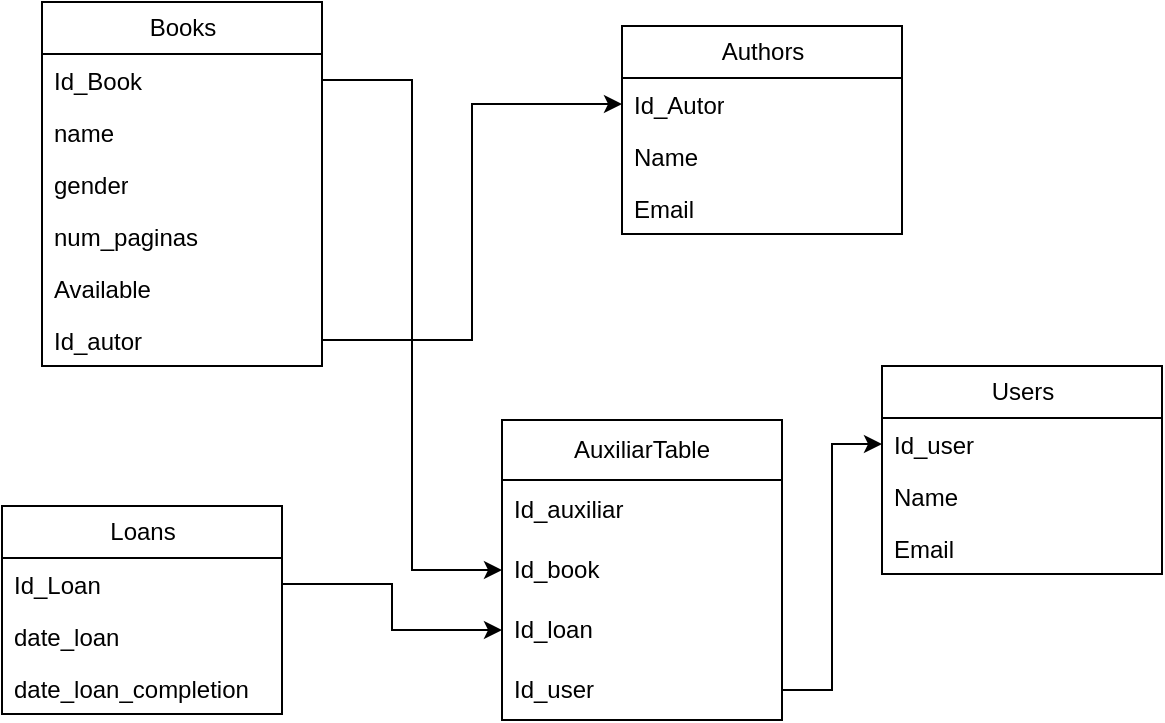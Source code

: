 <mxfile version="24.7.6">
  <diagram name="Página-1" id="qd3CfVv7XlL42NbSlW7S">
    <mxGraphModel dx="880" dy="466" grid="1" gridSize="10" guides="1" tooltips="1" connect="1" arrows="1" fold="1" page="1" pageScale="1" pageWidth="827" pageHeight="1169" math="0" shadow="0">
      <root>
        <mxCell id="0" />
        <mxCell id="1" parent="0" />
        <mxCell id="TuWU7zEZ4NsCUcl9KJpo-1" value="Books" style="swimlane;fontStyle=0;childLayout=stackLayout;horizontal=1;startSize=26;fillColor=none;horizontalStack=0;resizeParent=1;resizeParentMax=0;resizeLast=0;collapsible=1;marginBottom=0;html=1;" parent="1" vertex="1">
          <mxGeometry x="100" y="68" width="140" height="182" as="geometry" />
        </mxCell>
        <mxCell id="TuWU7zEZ4NsCUcl9KJpo-2" value="Id_Book" style="text;strokeColor=none;fillColor=none;align=left;verticalAlign=top;spacingLeft=4;spacingRight=4;overflow=hidden;rotatable=0;points=[[0,0.5],[1,0.5]];portConstraint=eastwest;whiteSpace=wrap;html=1;" parent="TuWU7zEZ4NsCUcl9KJpo-1" vertex="1">
          <mxGeometry y="26" width="140" height="26" as="geometry" />
        </mxCell>
        <mxCell id="TuWU7zEZ4NsCUcl9KJpo-3" value="name" style="text;strokeColor=none;fillColor=none;align=left;verticalAlign=top;spacingLeft=4;spacingRight=4;overflow=hidden;rotatable=0;points=[[0,0.5],[1,0.5]];portConstraint=eastwest;whiteSpace=wrap;html=1;" parent="TuWU7zEZ4NsCUcl9KJpo-1" vertex="1">
          <mxGeometry y="52" width="140" height="26" as="geometry" />
        </mxCell>
        <mxCell id="TuWU7zEZ4NsCUcl9KJpo-4" value="gender" style="text;strokeColor=none;fillColor=none;align=left;verticalAlign=top;spacingLeft=4;spacingRight=4;overflow=hidden;rotatable=0;points=[[0,0.5],[1,0.5]];portConstraint=eastwest;whiteSpace=wrap;html=1;" parent="TuWU7zEZ4NsCUcl9KJpo-1" vertex="1">
          <mxGeometry y="78" width="140" height="26" as="geometry" />
        </mxCell>
        <mxCell id="TuWU7zEZ4NsCUcl9KJpo-17" value="num_paginas" style="text;strokeColor=none;fillColor=none;align=left;verticalAlign=top;spacingLeft=4;spacingRight=4;overflow=hidden;rotatable=0;points=[[0,0.5],[1,0.5]];portConstraint=eastwest;whiteSpace=wrap;html=1;" parent="TuWU7zEZ4NsCUcl9KJpo-1" vertex="1">
          <mxGeometry y="104" width="140" height="26" as="geometry" />
        </mxCell>
        <mxCell id="TuWU7zEZ4NsCUcl9KJpo-20" value="Available" style="text;strokeColor=none;fillColor=none;align=left;verticalAlign=top;spacingLeft=4;spacingRight=4;overflow=hidden;rotatable=0;points=[[0,0.5],[1,0.5]];portConstraint=eastwest;whiteSpace=wrap;html=1;" parent="TuWU7zEZ4NsCUcl9KJpo-1" vertex="1">
          <mxGeometry y="130" width="140" height="26" as="geometry" />
        </mxCell>
        <mxCell id="TuWU7zEZ4NsCUcl9KJpo-21" value="Id_autor" style="text;strokeColor=none;fillColor=none;align=left;verticalAlign=top;spacingLeft=4;spacingRight=4;overflow=hidden;rotatable=0;points=[[0,0.5],[1,0.5]];portConstraint=eastwest;whiteSpace=wrap;html=1;" parent="TuWU7zEZ4NsCUcl9KJpo-1" vertex="1">
          <mxGeometry y="156" width="140" height="26" as="geometry" />
        </mxCell>
        <mxCell id="TuWU7zEZ4NsCUcl9KJpo-5" value="Authors" style="swimlane;fontStyle=0;childLayout=stackLayout;horizontal=1;startSize=26;fillColor=none;horizontalStack=0;resizeParent=1;resizeParentMax=0;resizeLast=0;collapsible=1;marginBottom=0;html=1;" parent="1" vertex="1">
          <mxGeometry x="390" y="80" width="140" height="104" as="geometry" />
        </mxCell>
        <mxCell id="TuWU7zEZ4NsCUcl9KJpo-6" value="Id_Autor" style="text;strokeColor=none;fillColor=none;align=left;verticalAlign=top;spacingLeft=4;spacingRight=4;overflow=hidden;rotatable=0;points=[[0,0.5],[1,0.5]];portConstraint=eastwest;whiteSpace=wrap;html=1;" parent="TuWU7zEZ4NsCUcl9KJpo-5" vertex="1">
          <mxGeometry y="26" width="140" height="26" as="geometry" />
        </mxCell>
        <mxCell id="TuWU7zEZ4NsCUcl9KJpo-7" value="Name" style="text;strokeColor=none;fillColor=none;align=left;verticalAlign=top;spacingLeft=4;spacingRight=4;overflow=hidden;rotatable=0;points=[[0,0.5],[1,0.5]];portConstraint=eastwest;whiteSpace=wrap;html=1;" parent="TuWU7zEZ4NsCUcl9KJpo-5" vertex="1">
          <mxGeometry y="52" width="140" height="26" as="geometry" />
        </mxCell>
        <mxCell id="TuWU7zEZ4NsCUcl9KJpo-8" value="Email" style="text;strokeColor=none;fillColor=none;align=left;verticalAlign=top;spacingLeft=4;spacingRight=4;overflow=hidden;rotatable=0;points=[[0,0.5],[1,0.5]];portConstraint=eastwest;whiteSpace=wrap;html=1;" parent="TuWU7zEZ4NsCUcl9KJpo-5" vertex="1">
          <mxGeometry y="78" width="140" height="26" as="geometry" />
        </mxCell>
        <mxCell id="TuWU7zEZ4NsCUcl9KJpo-9" value="Loans" style="swimlane;fontStyle=0;childLayout=stackLayout;horizontal=1;startSize=26;fillColor=none;horizontalStack=0;resizeParent=1;resizeParentMax=0;resizeLast=0;collapsible=1;marginBottom=0;html=1;" parent="1" vertex="1">
          <mxGeometry x="80" y="320" width="140" height="104" as="geometry" />
        </mxCell>
        <mxCell id="TuWU7zEZ4NsCUcl9KJpo-10" value="Id_Loan" style="text;strokeColor=none;fillColor=none;align=left;verticalAlign=top;spacingLeft=4;spacingRight=4;overflow=hidden;rotatable=0;points=[[0,0.5],[1,0.5]];portConstraint=eastwest;whiteSpace=wrap;html=1;" parent="TuWU7zEZ4NsCUcl9KJpo-9" vertex="1">
          <mxGeometry y="26" width="140" height="26" as="geometry" />
        </mxCell>
        <mxCell id="TuWU7zEZ4NsCUcl9KJpo-27" value="date_loan" style="text;strokeColor=none;fillColor=none;align=left;verticalAlign=top;spacingLeft=4;spacingRight=4;overflow=hidden;rotatable=0;points=[[0,0.5],[1,0.5]];portConstraint=eastwest;whiteSpace=wrap;html=1;" parent="TuWU7zEZ4NsCUcl9KJpo-9" vertex="1">
          <mxGeometry y="52" width="140" height="26" as="geometry" />
        </mxCell>
        <mxCell id="TuWU7zEZ4NsCUcl9KJpo-28" value="date_loan_completion" style="text;strokeColor=none;fillColor=none;align=left;verticalAlign=top;spacingLeft=4;spacingRight=4;overflow=hidden;rotatable=0;points=[[0,0.5],[1,0.5]];portConstraint=eastwest;whiteSpace=wrap;html=1;" parent="TuWU7zEZ4NsCUcl9KJpo-9" vertex="1">
          <mxGeometry y="78" width="140" height="26" as="geometry" />
        </mxCell>
        <mxCell id="TuWU7zEZ4NsCUcl9KJpo-13" value="Users" style="swimlane;fontStyle=0;childLayout=stackLayout;horizontal=1;startSize=26;fillColor=none;horizontalStack=0;resizeParent=1;resizeParentMax=0;resizeLast=0;collapsible=1;marginBottom=0;html=1;" parent="1" vertex="1">
          <mxGeometry x="520" y="250" width="140" height="104" as="geometry" />
        </mxCell>
        <mxCell id="TuWU7zEZ4NsCUcl9KJpo-14" value="Id_user" style="text;strokeColor=none;fillColor=none;align=left;verticalAlign=top;spacingLeft=4;spacingRight=4;overflow=hidden;rotatable=0;points=[[0,0.5],[1,0.5]];portConstraint=eastwest;whiteSpace=wrap;html=1;" parent="TuWU7zEZ4NsCUcl9KJpo-13" vertex="1">
          <mxGeometry y="26" width="140" height="26" as="geometry" />
        </mxCell>
        <mxCell id="TuWU7zEZ4NsCUcl9KJpo-15" value="Name" style="text;strokeColor=none;fillColor=none;align=left;verticalAlign=top;spacingLeft=4;spacingRight=4;overflow=hidden;rotatable=0;points=[[0,0.5],[1,0.5]];portConstraint=eastwest;whiteSpace=wrap;html=1;" parent="TuWU7zEZ4NsCUcl9KJpo-13" vertex="1">
          <mxGeometry y="52" width="140" height="26" as="geometry" />
        </mxCell>
        <mxCell id="TuWU7zEZ4NsCUcl9KJpo-16" value="Email" style="text;strokeColor=none;fillColor=none;align=left;verticalAlign=top;spacingLeft=4;spacingRight=4;overflow=hidden;rotatable=0;points=[[0,0.5],[1,0.5]];portConstraint=eastwest;whiteSpace=wrap;html=1;" parent="TuWU7zEZ4NsCUcl9KJpo-13" vertex="1">
          <mxGeometry y="78" width="140" height="26" as="geometry" />
        </mxCell>
        <mxCell id="TuWU7zEZ4NsCUcl9KJpo-23" style="edgeStyle=orthogonalEdgeStyle;rounded=0;orthogonalLoop=1;jettySize=auto;html=1;exitX=1;exitY=0.5;exitDx=0;exitDy=0;entryX=0;entryY=0.5;entryDx=0;entryDy=0;" parent="1" source="TuWU7zEZ4NsCUcl9KJpo-21" target="TuWU7zEZ4NsCUcl9KJpo-6" edge="1">
          <mxGeometry relative="1" as="geometry" />
        </mxCell>
        <mxCell id="N3frmrN4-Oq3PMqYzpSa-1" value="AuxiliarTable" style="swimlane;fontStyle=0;childLayout=stackLayout;horizontal=1;startSize=30;horizontalStack=0;resizeParent=1;resizeParentMax=0;resizeLast=0;collapsible=1;marginBottom=0;whiteSpace=wrap;html=1;" parent="1" vertex="1">
          <mxGeometry x="330" y="277" width="140" height="150" as="geometry" />
        </mxCell>
        <mxCell id="N3frmrN4-Oq3PMqYzpSa-2" value="Id_auxiliar" style="text;strokeColor=none;fillColor=none;align=left;verticalAlign=middle;spacingLeft=4;spacingRight=4;overflow=hidden;points=[[0,0.5],[1,0.5]];portConstraint=eastwest;rotatable=0;whiteSpace=wrap;html=1;" parent="N3frmrN4-Oq3PMqYzpSa-1" vertex="1">
          <mxGeometry y="30" width="140" height="30" as="geometry" />
        </mxCell>
        <mxCell id="N3frmrN4-Oq3PMqYzpSa-3" value="Id_book" style="text;strokeColor=none;fillColor=none;align=left;verticalAlign=middle;spacingLeft=4;spacingRight=4;overflow=hidden;points=[[0,0.5],[1,0.5]];portConstraint=eastwest;rotatable=0;whiteSpace=wrap;html=1;" parent="N3frmrN4-Oq3PMqYzpSa-1" vertex="1">
          <mxGeometry y="60" width="140" height="30" as="geometry" />
        </mxCell>
        <mxCell id="N3frmrN4-Oq3PMqYzpSa-4" value="Id_loan" style="text;strokeColor=none;fillColor=none;align=left;verticalAlign=middle;spacingLeft=4;spacingRight=4;overflow=hidden;points=[[0,0.5],[1,0.5]];portConstraint=eastwest;rotatable=0;whiteSpace=wrap;html=1;" parent="N3frmrN4-Oq3PMqYzpSa-1" vertex="1">
          <mxGeometry y="90" width="140" height="30" as="geometry" />
        </mxCell>
        <mxCell id="N3frmrN4-Oq3PMqYzpSa-5" value="Id_user" style="text;strokeColor=none;fillColor=none;align=left;verticalAlign=middle;spacingLeft=4;spacingRight=4;overflow=hidden;points=[[0,0.5],[1,0.5]];portConstraint=eastwest;rotatable=0;whiteSpace=wrap;html=1;" parent="N3frmrN4-Oq3PMqYzpSa-1" vertex="1">
          <mxGeometry y="120" width="140" height="30" as="geometry" />
        </mxCell>
        <mxCell id="N3frmrN4-Oq3PMqYzpSa-6" style="edgeStyle=orthogonalEdgeStyle;rounded=0;orthogonalLoop=1;jettySize=auto;html=1;exitX=1;exitY=0.5;exitDx=0;exitDy=0;entryX=0;entryY=0.5;entryDx=0;entryDy=0;" parent="1" source="TuWU7zEZ4NsCUcl9KJpo-2" target="N3frmrN4-Oq3PMqYzpSa-3" edge="1">
          <mxGeometry relative="1" as="geometry" />
        </mxCell>
        <mxCell id="N3frmrN4-Oq3PMqYzpSa-7" style="edgeStyle=orthogonalEdgeStyle;rounded=0;orthogonalLoop=1;jettySize=auto;html=1;exitX=1;exitY=0.5;exitDx=0;exitDy=0;entryX=0;entryY=0.5;entryDx=0;entryDy=0;" parent="1" source="TuWU7zEZ4NsCUcl9KJpo-10" target="N3frmrN4-Oq3PMqYzpSa-4" edge="1">
          <mxGeometry relative="1" as="geometry" />
        </mxCell>
        <mxCell id="N3frmrN4-Oq3PMqYzpSa-8" style="edgeStyle=orthogonalEdgeStyle;rounded=0;orthogonalLoop=1;jettySize=auto;html=1;exitX=1;exitY=0.5;exitDx=0;exitDy=0;entryX=0;entryY=0.5;entryDx=0;entryDy=0;" parent="1" source="N3frmrN4-Oq3PMqYzpSa-5" target="TuWU7zEZ4NsCUcl9KJpo-14" edge="1">
          <mxGeometry relative="1" as="geometry" />
        </mxCell>
      </root>
    </mxGraphModel>
  </diagram>
</mxfile>
